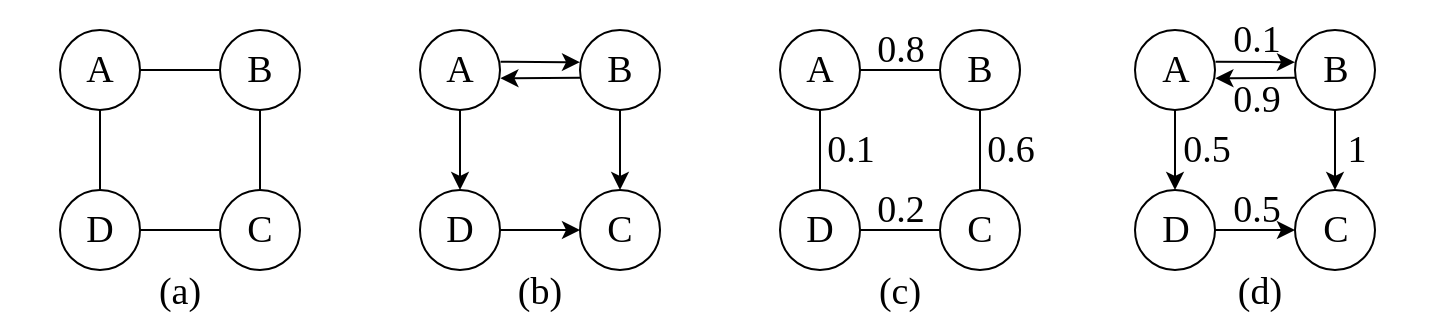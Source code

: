 <mxfile>
    <diagram id="FPi8esDeljWUFzl5lilD" name="第 1 页">
        <mxGraphModel dx="933" dy="607" grid="1" gridSize="10" guides="1" tooltips="1" connect="1" arrows="1" fold="1" page="1" pageScale="1" pageWidth="827" pageHeight="1169" math="0" shadow="0">
            <root>
                <mxCell id="0"/>
                <mxCell id="1" parent="0"/>
                <mxCell id="53" value="&lt;font style=&quot;font-size: 19px;&quot; face=&quot;Times New Roman&quot;&gt;(a)&lt;/font&gt;" style="rounded=0;whiteSpace=wrap;html=1;container=1;verticalAlign=bottom;strokeColor=none;fontFamily=Times New Roman;fontSize=19;fillColor=none;" parent="1" vertex="1">
                    <mxGeometry x="40" y="200" width="180" height="150" as="geometry">
                        <mxRectangle x="177" y="190" width="50" height="40" as="alternateBounds"/>
                    </mxGeometry>
                </mxCell>
                <mxCell id="10" value="" style="group" parent="53" vertex="1" connectable="0">
                    <mxGeometry x="30" y="5" width="120" height="120" as="geometry"/>
                </mxCell>
                <mxCell id="2" value="A" style="ellipse;whiteSpace=wrap;html=1;fontFamily=Times New Roman;fontSize=19;" parent="10" vertex="1">
                    <mxGeometry width="40" height="40" as="geometry"/>
                </mxCell>
                <mxCell id="3" value="D" style="ellipse;whiteSpace=wrap;html=1;fontFamily=Times New Roman;fontSize=19;" parent="10" vertex="1">
                    <mxGeometry y="80" width="40" height="40" as="geometry"/>
                </mxCell>
                <mxCell id="9" style="edgeStyle=none;html=1;endArrow=none;endFill=0;" parent="10" source="2" target="3" edge="1">
                    <mxGeometry relative="1" as="geometry"/>
                </mxCell>
                <mxCell id="4" value="B" style="ellipse;whiteSpace=wrap;html=1;fontFamily=Times New Roman;fontSize=19;" parent="10" vertex="1">
                    <mxGeometry x="80" width="40" height="40" as="geometry"/>
                </mxCell>
                <mxCell id="6" style="edgeStyle=none;html=1;endArrow=none;endFill=0;" parent="10" source="2" target="4" edge="1">
                    <mxGeometry relative="1" as="geometry"/>
                </mxCell>
                <mxCell id="8" style="edgeStyle=none;html=1;endArrow=none;endFill=0;" parent="10" source="5" target="3" edge="1">
                    <mxGeometry relative="1" as="geometry"/>
                </mxCell>
                <mxCell id="5" value="C" style="ellipse;whiteSpace=wrap;html=1;fontFamily=Times New Roman;fontSize=19;" parent="10" vertex="1">
                    <mxGeometry x="80" y="80" width="40" height="40" as="geometry"/>
                </mxCell>
                <mxCell id="7" style="edgeStyle=none;html=1;endArrow=none;endFill=0;" parent="10" source="4" target="5" edge="1">
                    <mxGeometry relative="1" as="geometry"/>
                </mxCell>
                <mxCell id="54" value="&lt;font style=&quot;font-size: 19px;&quot; face=&quot;Times New Roman&quot;&gt;(b)&lt;/font&gt;" style="rounded=0;whiteSpace=wrap;html=1;container=1;verticalAlign=bottom;strokeColor=none;fontFamily=Times New Roman;fontSize=19;fillColor=none;" parent="1" vertex="1">
                    <mxGeometry x="220" y="200" width="180" height="150" as="geometry">
                        <mxRectangle x="177" y="190" width="50" height="40" as="alternateBounds"/>
                    </mxGeometry>
                </mxCell>
                <mxCell id="50" value="" style="group" parent="54" vertex="1" connectable="0">
                    <mxGeometry x="30" y="5" width="120" height="120" as="geometry"/>
                </mxCell>
                <mxCell id="12" value="A" style="ellipse;whiteSpace=wrap;html=1;fontFamily=Times New Roman;fontSize=19;" parent="50" vertex="1">
                    <mxGeometry width="40" height="40" as="geometry"/>
                </mxCell>
                <mxCell id="13" value="D" style="ellipse;whiteSpace=wrap;html=1;fontFamily=Times New Roman;fontSize=19;" parent="50" vertex="1">
                    <mxGeometry y="80" width="40" height="40" as="geometry"/>
                </mxCell>
                <mxCell id="14" style="edgeStyle=none;html=1;endArrow=classic;endFill=1;" parent="50" source="12" target="13" edge="1">
                    <mxGeometry relative="1" as="geometry"/>
                </mxCell>
                <mxCell id="21" style="edgeStyle=none;html=1;exitX=0;exitY=0.598;exitDx=0;exitDy=0;entryX=1.005;entryY=0.603;entryDx=0;entryDy=0;startArrow=none;startFill=0;endArrow=classic;endFill=1;exitPerimeter=0;entryPerimeter=0;" parent="50" source="15" target="12" edge="1">
                    <mxGeometry relative="1" as="geometry"/>
                </mxCell>
                <mxCell id="15" value="B" style="ellipse;whiteSpace=wrap;html=1;fontFamily=Times New Roman;fontSize=19;" parent="50" vertex="1">
                    <mxGeometry x="80" width="40" height="40" as="geometry"/>
                </mxCell>
                <mxCell id="20" style="edgeStyle=none;html=1;exitX=1.007;exitY=0.396;exitDx=0;exitDy=0;entryX=0;entryY=0.403;entryDx=0;entryDy=0;startArrow=none;startFill=0;endArrow=classic;endFill=1;exitPerimeter=0;entryPerimeter=0;" parent="50" source="12" target="15" edge="1">
                    <mxGeometry relative="1" as="geometry"/>
                </mxCell>
                <mxCell id="18" value="C" style="ellipse;whiteSpace=wrap;html=1;fontFamily=Times New Roman;fontSize=19;" parent="50" vertex="1">
                    <mxGeometry x="80" y="80" width="40" height="40" as="geometry"/>
                </mxCell>
                <mxCell id="19" style="edgeStyle=none;html=1;endArrow=classic;endFill=1;" parent="50" source="15" target="18" edge="1">
                    <mxGeometry relative="1" as="geometry"/>
                </mxCell>
                <mxCell id="22" style="edgeStyle=none;html=1;startArrow=none;startFill=0;endArrow=classic;endFill=1;" parent="50" source="13" target="18" edge="1">
                    <mxGeometry relative="1" as="geometry"/>
                </mxCell>
                <mxCell id="55" value="&lt;font style=&quot;font-size: 19px;&quot; face=&quot;Times New Roman&quot;&gt;(c)&lt;/font&gt;" style="rounded=0;whiteSpace=wrap;html=1;container=1;verticalAlign=bottom;strokeColor=none;fontFamily=Times New Roman;fontSize=19;fillColor=none;" parent="1" vertex="1">
                    <mxGeometry x="400" y="200" width="180" height="150" as="geometry">
                        <mxRectangle x="177" y="190" width="50" height="40" as="alternateBounds"/>
                    </mxGeometry>
                </mxCell>
                <mxCell id="51" value="" style="group" parent="55" vertex="1" connectable="0">
                    <mxGeometry x="30" y="-5" width="140" height="130" as="geometry"/>
                </mxCell>
                <mxCell id="33" value="A" style="ellipse;whiteSpace=wrap;html=1;fontFamily=Times New Roman;fontSize=19;" parent="51" vertex="1">
                    <mxGeometry y="10" width="40" height="40" as="geometry"/>
                </mxCell>
                <mxCell id="34" value="D" style="ellipse;whiteSpace=wrap;html=1;fontFamily=Times New Roman;fontSize=19;" parent="51" vertex="1">
                    <mxGeometry y="90" width="40" height="40" as="geometry"/>
                </mxCell>
                <mxCell id="35" style="edgeStyle=none;html=1;endArrow=none;endFill=0;" parent="51" source="33" target="34" edge="1">
                    <mxGeometry relative="1" as="geometry"/>
                </mxCell>
                <mxCell id="36" value="B" style="ellipse;whiteSpace=wrap;html=1;fontFamily=Times New Roman;fontSize=19;" parent="51" vertex="1">
                    <mxGeometry x="80" y="10" width="40" height="40" as="geometry"/>
                </mxCell>
                <mxCell id="37" style="edgeStyle=none;html=1;endArrow=none;endFill=0;" parent="51" source="33" target="36" edge="1">
                    <mxGeometry relative="1" as="geometry"/>
                </mxCell>
                <mxCell id="38" style="edgeStyle=none;html=1;endArrow=none;endFill=0;" parent="51" source="39" target="34" edge="1">
                    <mxGeometry relative="1" as="geometry"/>
                </mxCell>
                <mxCell id="39" value="C" style="ellipse;whiteSpace=wrap;html=1;fontFamily=Times New Roman;fontSize=19;" parent="51" vertex="1">
                    <mxGeometry x="80" y="90" width="40" height="40" as="geometry"/>
                </mxCell>
                <mxCell id="40" style="edgeStyle=none;html=1;endArrow=none;endFill=0;" parent="51" source="36" target="39" edge="1">
                    <mxGeometry relative="1" as="geometry"/>
                </mxCell>
                <mxCell id="41" value="0.8" style="text;html=1;align=center;verticalAlign=middle;resizable=0;points=[];autosize=1;strokeColor=none;fillColor=none;fontSize=19;fontFamily=Times New Roman;" parent="51" vertex="1">
                    <mxGeometry x="35" width="50" height="40" as="geometry"/>
                </mxCell>
                <mxCell id="42" value="0.2" style="text;html=1;align=center;verticalAlign=middle;resizable=0;points=[];autosize=1;strokeColor=none;fillColor=none;fontSize=19;fontFamily=Times New Roman;" parent="51" vertex="1">
                    <mxGeometry x="35" y="80" width="50" height="40" as="geometry"/>
                </mxCell>
                <mxCell id="43" value="0.6" style="text;html=1;align=center;verticalAlign=middle;resizable=0;points=[];autosize=1;strokeColor=none;fillColor=none;fontSize=19;fontFamily=Times New Roman;" parent="51" vertex="1">
                    <mxGeometry x="90" y="50" width="50" height="40" as="geometry"/>
                </mxCell>
                <mxCell id="44" value="0.1" style="text;html=1;align=center;verticalAlign=middle;resizable=0;points=[];autosize=1;strokeColor=none;fillColor=none;fontSize=19;fontFamily=Times New Roman;" parent="51" vertex="1">
                    <mxGeometry x="10" y="50" width="50" height="40" as="geometry"/>
                </mxCell>
                <mxCell id="56" value="&lt;font style=&quot;font-size: 19px;&quot; face=&quot;Times New Roman&quot;&gt;(d)&lt;/font&gt;" style="rounded=0;whiteSpace=wrap;html=1;container=1;verticalAlign=bottom;strokeColor=none;fontFamily=Times New Roman;fontSize=19;fillColor=none;" parent="1" vertex="1">
                    <mxGeometry x="580" y="200" width="180" height="150" as="geometry">
                        <mxRectangle x="177" y="190" width="50" height="40" as="alternateBounds"/>
                    </mxGeometry>
                </mxCell>
                <mxCell id="52" value="" style="group" parent="1" vertex="1" connectable="0">
                    <mxGeometry x="607.5" y="190" width="125" height="135" as="geometry"/>
                </mxCell>
                <mxCell id="24" value="A" style="ellipse;whiteSpace=wrap;html=1;fontFamily=Times New Roman;fontSize=19;" parent="52" vertex="1">
                    <mxGeometry y="15" width="40" height="40" as="geometry"/>
                </mxCell>
                <mxCell id="26" value="D" style="ellipse;whiteSpace=wrap;html=1;fontFamily=Times New Roman;fontSize=19;" parent="52" vertex="1">
                    <mxGeometry y="95" width="40" height="40" as="geometry"/>
                </mxCell>
                <mxCell id="27" style="edgeStyle=none;html=1;endArrow=classic;endFill=1;" parent="52" source="24" target="26" edge="1">
                    <mxGeometry relative="1" as="geometry"/>
                </mxCell>
                <mxCell id="28" style="edgeStyle=none;html=1;exitX=0;exitY=0.598;exitDx=0;exitDy=0;entryX=1.005;entryY=0.603;entryDx=0;entryDy=0;startArrow=none;startFill=0;endArrow=classic;endFill=1;exitPerimeter=0;entryPerimeter=0;" parent="52" source="29" target="24" edge="1">
                    <mxGeometry relative="1" as="geometry"/>
                </mxCell>
                <mxCell id="29" value="B" style="ellipse;whiteSpace=wrap;html=1;fontFamily=Times New Roman;fontSize=19;" parent="52" vertex="1">
                    <mxGeometry x="80" y="15" width="40" height="40" as="geometry"/>
                </mxCell>
                <mxCell id="23" style="edgeStyle=none;html=1;exitX=1.007;exitY=0.396;exitDx=0;exitDy=0;entryX=0;entryY=0.403;entryDx=0;entryDy=0;startArrow=none;startFill=0;endArrow=classic;endFill=1;exitPerimeter=0;entryPerimeter=0;" parent="52" source="24" target="29" edge="1">
                    <mxGeometry relative="1" as="geometry"/>
                </mxCell>
                <mxCell id="30" value="C" style="ellipse;whiteSpace=wrap;html=1;fontFamily=Times New Roman;fontSize=19;" parent="52" vertex="1">
                    <mxGeometry x="80" y="95" width="40" height="40" as="geometry"/>
                </mxCell>
                <mxCell id="31" style="edgeStyle=none;html=1;endArrow=classic;endFill=1;" parent="52" source="29" target="30" edge="1">
                    <mxGeometry relative="1" as="geometry"/>
                </mxCell>
                <mxCell id="45" value="0.1" style="text;html=1;align=center;verticalAlign=middle;resizable=0;points=[];autosize=1;strokeColor=none;fillColor=none;fontSize=19;fontFamily=Times New Roman;" parent="52" vertex="1">
                    <mxGeometry x="35" width="50" height="40" as="geometry"/>
                </mxCell>
                <mxCell id="46" value="0.9" style="text;html=1;align=center;verticalAlign=middle;resizable=0;points=[];autosize=1;strokeColor=none;fillColor=none;fontSize=19;fontFamily=Times New Roman;" parent="52" vertex="1">
                    <mxGeometry x="35" y="30" width="50" height="40" as="geometry"/>
                </mxCell>
                <mxCell id="47" value="1" style="text;html=1;align=center;verticalAlign=middle;resizable=0;points=[];autosize=1;strokeColor=none;fillColor=none;fontSize=19;fontFamily=Times New Roman;" parent="52" vertex="1">
                    <mxGeometry x="95" y="55" width="30" height="40" as="geometry"/>
                </mxCell>
                <mxCell id="48" value="0.5" style="text;html=1;align=center;verticalAlign=middle;resizable=0;points=[];autosize=1;strokeColor=none;fillColor=none;fontSize=19;fontFamily=Times New Roman;" parent="52" vertex="1">
                    <mxGeometry x="35" y="85" width="50" height="40" as="geometry"/>
                </mxCell>
                <mxCell id="49" value="0.5" style="text;html=1;align=center;verticalAlign=middle;resizable=0;points=[];autosize=1;strokeColor=none;fillColor=none;fontSize=19;fontFamily=Times New Roman;" parent="52" vertex="1">
                    <mxGeometry x="10" y="55" width="50" height="40" as="geometry"/>
                </mxCell>
                <mxCell id="25" style="edgeStyle=none;html=1;startArrow=none;startFill=0;endArrow=classic;endFill=1;" parent="52" source="26" target="30" edge="1">
                    <mxGeometry relative="1" as="geometry"/>
                </mxCell>
            </root>
        </mxGraphModel>
    </diagram>
</mxfile>